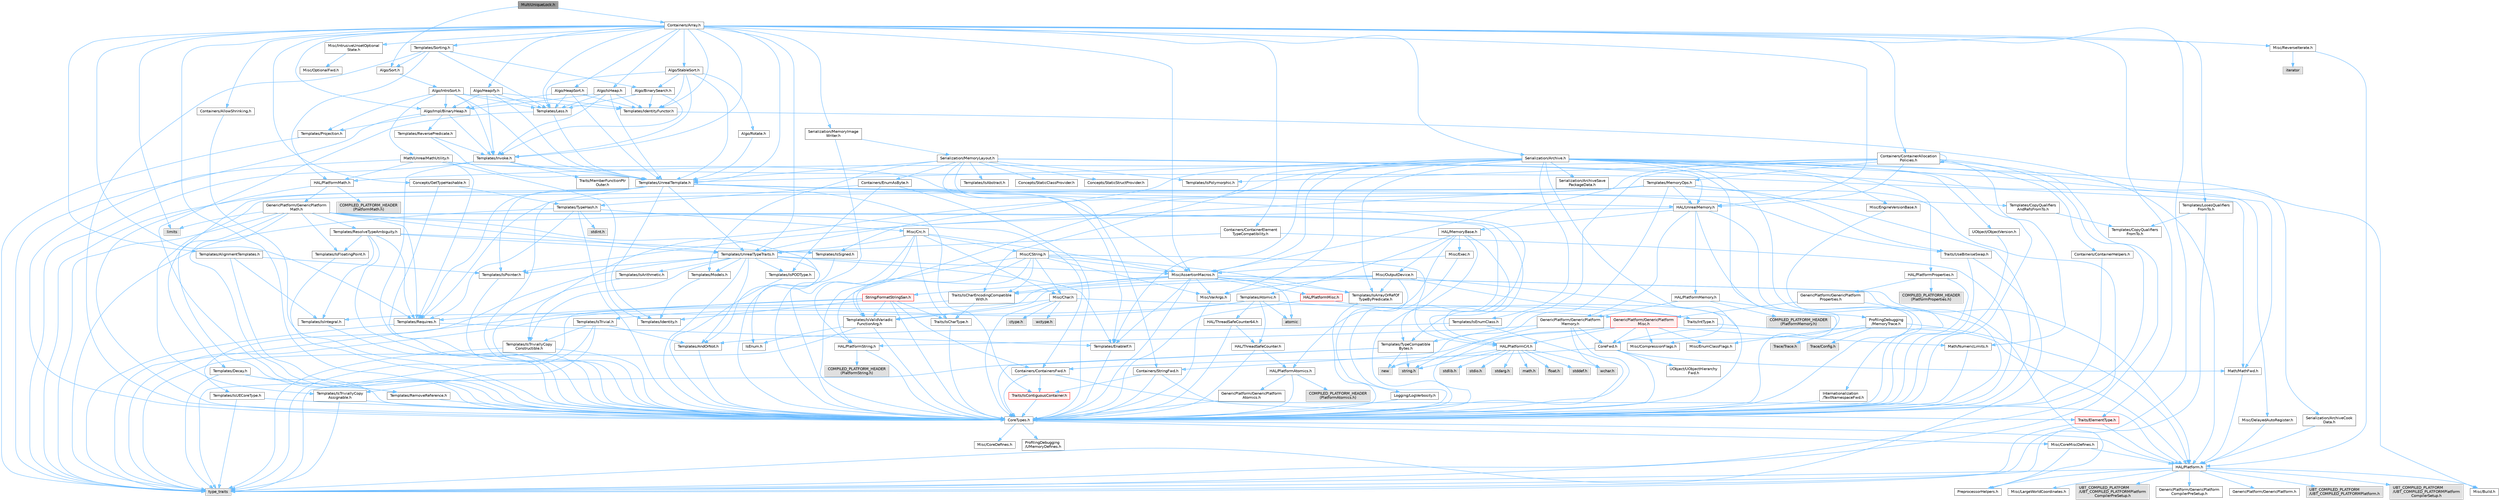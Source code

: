 digraph "MultiUniqueLock.h"
{
 // INTERACTIVE_SVG=YES
 // LATEX_PDF_SIZE
  bgcolor="transparent";
  edge [fontname=Helvetica,fontsize=10,labelfontname=Helvetica,labelfontsize=10];
  node [fontname=Helvetica,fontsize=10,shape=box,height=0.2,width=0.4];
  Node1 [id="Node000001",label="MultiUniqueLock.h",height=0.2,width=0.4,color="gray40", fillcolor="grey60", style="filled", fontcolor="black",tooltip=" "];
  Node1 -> Node2 [id="edge1_Node000001_Node000002",color="steelblue1",style="solid",tooltip=" "];
  Node2 [id="Node000002",label="Algo/Sort.h",height=0.2,width=0.4,color="grey40", fillcolor="white", style="filled",URL="$d1/d87/Sort_8h.html",tooltip=" "];
  Node2 -> Node3 [id="edge2_Node000002_Node000003",color="steelblue1",style="solid",tooltip=" "];
  Node3 [id="Node000003",label="Algo/IntroSort.h",height=0.2,width=0.4,color="grey40", fillcolor="white", style="filled",URL="$d3/db3/IntroSort_8h.html",tooltip=" "];
  Node3 -> Node4 [id="edge3_Node000003_Node000004",color="steelblue1",style="solid",tooltip=" "];
  Node4 [id="Node000004",label="Algo/Impl/BinaryHeap.h",height=0.2,width=0.4,color="grey40", fillcolor="white", style="filled",URL="$d7/da3/Algo_2Impl_2BinaryHeap_8h.html",tooltip=" "];
  Node4 -> Node5 [id="edge4_Node000004_Node000005",color="steelblue1",style="solid",tooltip=" "];
  Node5 [id="Node000005",label="Templates/Invoke.h",height=0.2,width=0.4,color="grey40", fillcolor="white", style="filled",URL="$d7/deb/Invoke_8h.html",tooltip=" "];
  Node5 -> Node6 [id="edge5_Node000005_Node000006",color="steelblue1",style="solid",tooltip=" "];
  Node6 [id="Node000006",label="CoreTypes.h",height=0.2,width=0.4,color="grey40", fillcolor="white", style="filled",URL="$dc/dec/CoreTypes_8h.html",tooltip=" "];
  Node6 -> Node7 [id="edge6_Node000006_Node000007",color="steelblue1",style="solid",tooltip=" "];
  Node7 [id="Node000007",label="HAL/Platform.h",height=0.2,width=0.4,color="grey40", fillcolor="white", style="filled",URL="$d9/dd0/Platform_8h.html",tooltip=" "];
  Node7 -> Node8 [id="edge7_Node000007_Node000008",color="steelblue1",style="solid",tooltip=" "];
  Node8 [id="Node000008",label="Misc/Build.h",height=0.2,width=0.4,color="grey40", fillcolor="white", style="filled",URL="$d3/dbb/Build_8h.html",tooltip=" "];
  Node7 -> Node9 [id="edge8_Node000007_Node000009",color="steelblue1",style="solid",tooltip=" "];
  Node9 [id="Node000009",label="Misc/LargeWorldCoordinates.h",height=0.2,width=0.4,color="grey40", fillcolor="white", style="filled",URL="$d2/dcb/LargeWorldCoordinates_8h.html",tooltip=" "];
  Node7 -> Node10 [id="edge9_Node000007_Node000010",color="steelblue1",style="solid",tooltip=" "];
  Node10 [id="Node000010",label="type_traits",height=0.2,width=0.4,color="grey60", fillcolor="#E0E0E0", style="filled",tooltip=" "];
  Node7 -> Node11 [id="edge10_Node000007_Node000011",color="steelblue1",style="solid",tooltip=" "];
  Node11 [id="Node000011",label="PreprocessorHelpers.h",height=0.2,width=0.4,color="grey40", fillcolor="white", style="filled",URL="$db/ddb/PreprocessorHelpers_8h.html",tooltip=" "];
  Node7 -> Node12 [id="edge11_Node000007_Node000012",color="steelblue1",style="solid",tooltip=" "];
  Node12 [id="Node000012",label="UBT_COMPILED_PLATFORM\l/UBT_COMPILED_PLATFORMPlatform\lCompilerPreSetup.h",height=0.2,width=0.4,color="grey60", fillcolor="#E0E0E0", style="filled",tooltip=" "];
  Node7 -> Node13 [id="edge12_Node000007_Node000013",color="steelblue1",style="solid",tooltip=" "];
  Node13 [id="Node000013",label="GenericPlatform/GenericPlatform\lCompilerPreSetup.h",height=0.2,width=0.4,color="grey40", fillcolor="white", style="filled",URL="$d9/dc8/GenericPlatformCompilerPreSetup_8h.html",tooltip=" "];
  Node7 -> Node14 [id="edge13_Node000007_Node000014",color="steelblue1",style="solid",tooltip=" "];
  Node14 [id="Node000014",label="GenericPlatform/GenericPlatform.h",height=0.2,width=0.4,color="grey40", fillcolor="white", style="filled",URL="$d6/d84/GenericPlatform_8h.html",tooltip=" "];
  Node7 -> Node15 [id="edge14_Node000007_Node000015",color="steelblue1",style="solid",tooltip=" "];
  Node15 [id="Node000015",label="UBT_COMPILED_PLATFORM\l/UBT_COMPILED_PLATFORMPlatform.h",height=0.2,width=0.4,color="grey60", fillcolor="#E0E0E0", style="filled",tooltip=" "];
  Node7 -> Node16 [id="edge15_Node000007_Node000016",color="steelblue1",style="solid",tooltip=" "];
  Node16 [id="Node000016",label="UBT_COMPILED_PLATFORM\l/UBT_COMPILED_PLATFORMPlatform\lCompilerSetup.h",height=0.2,width=0.4,color="grey60", fillcolor="#E0E0E0", style="filled",tooltip=" "];
  Node6 -> Node17 [id="edge16_Node000006_Node000017",color="steelblue1",style="solid",tooltip=" "];
  Node17 [id="Node000017",label="ProfilingDebugging\l/UMemoryDefines.h",height=0.2,width=0.4,color="grey40", fillcolor="white", style="filled",URL="$d2/da2/UMemoryDefines_8h.html",tooltip=" "];
  Node6 -> Node18 [id="edge17_Node000006_Node000018",color="steelblue1",style="solid",tooltip=" "];
  Node18 [id="Node000018",label="Misc/CoreMiscDefines.h",height=0.2,width=0.4,color="grey40", fillcolor="white", style="filled",URL="$da/d38/CoreMiscDefines_8h.html",tooltip=" "];
  Node18 -> Node7 [id="edge18_Node000018_Node000007",color="steelblue1",style="solid",tooltip=" "];
  Node18 -> Node11 [id="edge19_Node000018_Node000011",color="steelblue1",style="solid",tooltip=" "];
  Node6 -> Node19 [id="edge20_Node000006_Node000019",color="steelblue1",style="solid",tooltip=" "];
  Node19 [id="Node000019",label="Misc/CoreDefines.h",height=0.2,width=0.4,color="grey40", fillcolor="white", style="filled",URL="$d3/dd2/CoreDefines_8h.html",tooltip=" "];
  Node5 -> Node20 [id="edge21_Node000005_Node000020",color="steelblue1",style="solid",tooltip=" "];
  Node20 [id="Node000020",label="Traits/MemberFunctionPtr\lOuter.h",height=0.2,width=0.4,color="grey40", fillcolor="white", style="filled",URL="$db/da7/MemberFunctionPtrOuter_8h.html",tooltip=" "];
  Node5 -> Node21 [id="edge22_Node000005_Node000021",color="steelblue1",style="solid",tooltip=" "];
  Node21 [id="Node000021",label="Templates/UnrealTemplate.h",height=0.2,width=0.4,color="grey40", fillcolor="white", style="filled",URL="$d4/d24/UnrealTemplate_8h.html",tooltip=" "];
  Node21 -> Node6 [id="edge23_Node000021_Node000006",color="steelblue1",style="solid",tooltip=" "];
  Node21 -> Node22 [id="edge24_Node000021_Node000022",color="steelblue1",style="solid",tooltip=" "];
  Node22 [id="Node000022",label="Templates/IsPointer.h",height=0.2,width=0.4,color="grey40", fillcolor="white", style="filled",URL="$d7/d05/IsPointer_8h.html",tooltip=" "];
  Node22 -> Node6 [id="edge25_Node000022_Node000006",color="steelblue1",style="solid",tooltip=" "];
  Node21 -> Node23 [id="edge26_Node000021_Node000023",color="steelblue1",style="solid",tooltip=" "];
  Node23 [id="Node000023",label="HAL/UnrealMemory.h",height=0.2,width=0.4,color="grey40", fillcolor="white", style="filled",URL="$d9/d96/UnrealMemory_8h.html",tooltip=" "];
  Node23 -> Node6 [id="edge27_Node000023_Node000006",color="steelblue1",style="solid",tooltip=" "];
  Node23 -> Node24 [id="edge28_Node000023_Node000024",color="steelblue1",style="solid",tooltip=" "];
  Node24 [id="Node000024",label="GenericPlatform/GenericPlatform\lMemory.h",height=0.2,width=0.4,color="grey40", fillcolor="white", style="filled",URL="$dd/d22/GenericPlatformMemory_8h.html",tooltip=" "];
  Node24 -> Node25 [id="edge29_Node000024_Node000025",color="steelblue1",style="solid",tooltip=" "];
  Node25 [id="Node000025",label="CoreFwd.h",height=0.2,width=0.4,color="grey40", fillcolor="white", style="filled",URL="$d1/d1e/CoreFwd_8h.html",tooltip=" "];
  Node25 -> Node6 [id="edge30_Node000025_Node000006",color="steelblue1",style="solid",tooltip=" "];
  Node25 -> Node26 [id="edge31_Node000025_Node000026",color="steelblue1",style="solid",tooltip=" "];
  Node26 [id="Node000026",label="Containers/ContainersFwd.h",height=0.2,width=0.4,color="grey40", fillcolor="white", style="filled",URL="$d4/d0a/ContainersFwd_8h.html",tooltip=" "];
  Node26 -> Node7 [id="edge32_Node000026_Node000007",color="steelblue1",style="solid",tooltip=" "];
  Node26 -> Node6 [id="edge33_Node000026_Node000006",color="steelblue1",style="solid",tooltip=" "];
  Node26 -> Node27 [id="edge34_Node000026_Node000027",color="steelblue1",style="solid",tooltip=" "];
  Node27 [id="Node000027",label="Traits/IsContiguousContainer.h",height=0.2,width=0.4,color="red", fillcolor="#FFF0F0", style="filled",URL="$d5/d3c/IsContiguousContainer_8h.html",tooltip=" "];
  Node27 -> Node6 [id="edge35_Node000027_Node000006",color="steelblue1",style="solid",tooltip=" "];
  Node25 -> Node30 [id="edge36_Node000025_Node000030",color="steelblue1",style="solid",tooltip=" "];
  Node30 [id="Node000030",label="Math/MathFwd.h",height=0.2,width=0.4,color="grey40", fillcolor="white", style="filled",URL="$d2/d10/MathFwd_8h.html",tooltip=" "];
  Node30 -> Node7 [id="edge37_Node000030_Node000007",color="steelblue1",style="solid",tooltip=" "];
  Node25 -> Node31 [id="edge38_Node000025_Node000031",color="steelblue1",style="solid",tooltip=" "];
  Node31 [id="Node000031",label="UObject/UObjectHierarchy\lFwd.h",height=0.2,width=0.4,color="grey40", fillcolor="white", style="filled",URL="$d3/d13/UObjectHierarchyFwd_8h.html",tooltip=" "];
  Node24 -> Node6 [id="edge39_Node000024_Node000006",color="steelblue1",style="solid",tooltip=" "];
  Node24 -> Node32 [id="edge40_Node000024_Node000032",color="steelblue1",style="solid",tooltip=" "];
  Node32 [id="Node000032",label="HAL/PlatformString.h",height=0.2,width=0.4,color="grey40", fillcolor="white", style="filled",URL="$db/db5/PlatformString_8h.html",tooltip=" "];
  Node32 -> Node6 [id="edge41_Node000032_Node000006",color="steelblue1",style="solid",tooltip=" "];
  Node32 -> Node33 [id="edge42_Node000032_Node000033",color="steelblue1",style="solid",tooltip=" "];
  Node33 [id="Node000033",label="COMPILED_PLATFORM_HEADER\l(PlatformString.h)",height=0.2,width=0.4,color="grey60", fillcolor="#E0E0E0", style="filled",tooltip=" "];
  Node24 -> Node34 [id="edge43_Node000024_Node000034",color="steelblue1",style="solid",tooltip=" "];
  Node34 [id="Node000034",label="string.h",height=0.2,width=0.4,color="grey60", fillcolor="#E0E0E0", style="filled",tooltip=" "];
  Node24 -> Node35 [id="edge44_Node000024_Node000035",color="steelblue1",style="solid",tooltip=" "];
  Node35 [id="Node000035",label="wchar.h",height=0.2,width=0.4,color="grey60", fillcolor="#E0E0E0", style="filled",tooltip=" "];
  Node23 -> Node36 [id="edge45_Node000023_Node000036",color="steelblue1",style="solid",tooltip=" "];
  Node36 [id="Node000036",label="HAL/MemoryBase.h",height=0.2,width=0.4,color="grey40", fillcolor="white", style="filled",URL="$d6/d9f/MemoryBase_8h.html",tooltip=" "];
  Node36 -> Node6 [id="edge46_Node000036_Node000006",color="steelblue1",style="solid",tooltip=" "];
  Node36 -> Node37 [id="edge47_Node000036_Node000037",color="steelblue1",style="solid",tooltip=" "];
  Node37 [id="Node000037",label="HAL/PlatformAtomics.h",height=0.2,width=0.4,color="grey40", fillcolor="white", style="filled",URL="$d3/d36/PlatformAtomics_8h.html",tooltip=" "];
  Node37 -> Node6 [id="edge48_Node000037_Node000006",color="steelblue1",style="solid",tooltip=" "];
  Node37 -> Node38 [id="edge49_Node000037_Node000038",color="steelblue1",style="solid",tooltip=" "];
  Node38 [id="Node000038",label="GenericPlatform/GenericPlatform\lAtomics.h",height=0.2,width=0.4,color="grey40", fillcolor="white", style="filled",URL="$da/d72/GenericPlatformAtomics_8h.html",tooltip=" "];
  Node38 -> Node6 [id="edge50_Node000038_Node000006",color="steelblue1",style="solid",tooltip=" "];
  Node37 -> Node39 [id="edge51_Node000037_Node000039",color="steelblue1",style="solid",tooltip=" "];
  Node39 [id="Node000039",label="COMPILED_PLATFORM_HEADER\l(PlatformAtomics.h)",height=0.2,width=0.4,color="grey60", fillcolor="#E0E0E0", style="filled",tooltip=" "];
  Node36 -> Node40 [id="edge52_Node000036_Node000040",color="steelblue1",style="solid",tooltip=" "];
  Node40 [id="Node000040",label="HAL/PlatformCrt.h",height=0.2,width=0.4,color="grey40", fillcolor="white", style="filled",URL="$d8/d75/PlatformCrt_8h.html",tooltip=" "];
  Node40 -> Node41 [id="edge53_Node000040_Node000041",color="steelblue1",style="solid",tooltip=" "];
  Node41 [id="Node000041",label="new",height=0.2,width=0.4,color="grey60", fillcolor="#E0E0E0", style="filled",tooltip=" "];
  Node40 -> Node35 [id="edge54_Node000040_Node000035",color="steelblue1",style="solid",tooltip=" "];
  Node40 -> Node42 [id="edge55_Node000040_Node000042",color="steelblue1",style="solid",tooltip=" "];
  Node42 [id="Node000042",label="stddef.h",height=0.2,width=0.4,color="grey60", fillcolor="#E0E0E0", style="filled",tooltip=" "];
  Node40 -> Node43 [id="edge56_Node000040_Node000043",color="steelblue1",style="solid",tooltip=" "];
  Node43 [id="Node000043",label="stdlib.h",height=0.2,width=0.4,color="grey60", fillcolor="#E0E0E0", style="filled",tooltip=" "];
  Node40 -> Node44 [id="edge57_Node000040_Node000044",color="steelblue1",style="solid",tooltip=" "];
  Node44 [id="Node000044",label="stdio.h",height=0.2,width=0.4,color="grey60", fillcolor="#E0E0E0", style="filled",tooltip=" "];
  Node40 -> Node45 [id="edge58_Node000040_Node000045",color="steelblue1",style="solid",tooltip=" "];
  Node45 [id="Node000045",label="stdarg.h",height=0.2,width=0.4,color="grey60", fillcolor="#E0E0E0", style="filled",tooltip=" "];
  Node40 -> Node46 [id="edge59_Node000040_Node000046",color="steelblue1",style="solid",tooltip=" "];
  Node46 [id="Node000046",label="math.h",height=0.2,width=0.4,color="grey60", fillcolor="#E0E0E0", style="filled",tooltip=" "];
  Node40 -> Node47 [id="edge60_Node000040_Node000047",color="steelblue1",style="solid",tooltip=" "];
  Node47 [id="Node000047",label="float.h",height=0.2,width=0.4,color="grey60", fillcolor="#E0E0E0", style="filled",tooltip=" "];
  Node40 -> Node34 [id="edge61_Node000040_Node000034",color="steelblue1",style="solid",tooltip=" "];
  Node36 -> Node48 [id="edge62_Node000036_Node000048",color="steelblue1",style="solid",tooltip=" "];
  Node48 [id="Node000048",label="Misc/Exec.h",height=0.2,width=0.4,color="grey40", fillcolor="white", style="filled",URL="$de/ddb/Exec_8h.html",tooltip=" "];
  Node48 -> Node6 [id="edge63_Node000048_Node000006",color="steelblue1",style="solid",tooltip=" "];
  Node48 -> Node49 [id="edge64_Node000048_Node000049",color="steelblue1",style="solid",tooltip=" "];
  Node49 [id="Node000049",label="Misc/AssertionMacros.h",height=0.2,width=0.4,color="grey40", fillcolor="white", style="filled",URL="$d0/dfa/AssertionMacros_8h.html",tooltip=" "];
  Node49 -> Node6 [id="edge65_Node000049_Node000006",color="steelblue1",style="solid",tooltip=" "];
  Node49 -> Node7 [id="edge66_Node000049_Node000007",color="steelblue1",style="solid",tooltip=" "];
  Node49 -> Node50 [id="edge67_Node000049_Node000050",color="steelblue1",style="solid",tooltip=" "];
  Node50 [id="Node000050",label="HAL/PlatformMisc.h",height=0.2,width=0.4,color="red", fillcolor="#FFF0F0", style="filled",URL="$d0/df5/PlatformMisc_8h.html",tooltip=" "];
  Node50 -> Node6 [id="edge68_Node000050_Node000006",color="steelblue1",style="solid",tooltip=" "];
  Node50 -> Node51 [id="edge69_Node000050_Node000051",color="steelblue1",style="solid",tooltip=" "];
  Node51 [id="Node000051",label="GenericPlatform/GenericPlatform\lMisc.h",height=0.2,width=0.4,color="red", fillcolor="#FFF0F0", style="filled",URL="$db/d9a/GenericPlatformMisc_8h.html",tooltip=" "];
  Node51 -> Node52 [id="edge70_Node000051_Node000052",color="steelblue1",style="solid",tooltip=" "];
  Node52 [id="Node000052",label="Containers/StringFwd.h",height=0.2,width=0.4,color="grey40", fillcolor="white", style="filled",URL="$df/d37/StringFwd_8h.html",tooltip=" "];
  Node52 -> Node6 [id="edge71_Node000052_Node000006",color="steelblue1",style="solid",tooltip=" "];
  Node52 -> Node53 [id="edge72_Node000052_Node000053",color="steelblue1",style="solid",tooltip=" "];
  Node53 [id="Node000053",label="Traits/ElementType.h",height=0.2,width=0.4,color="red", fillcolor="#FFF0F0", style="filled",URL="$d5/d4f/ElementType_8h.html",tooltip=" "];
  Node53 -> Node7 [id="edge73_Node000053_Node000007",color="steelblue1",style="solid",tooltip=" "];
  Node53 -> Node10 [id="edge74_Node000053_Node000010",color="steelblue1",style="solid",tooltip=" "];
  Node52 -> Node27 [id="edge75_Node000052_Node000027",color="steelblue1",style="solid",tooltip=" "];
  Node51 -> Node25 [id="edge76_Node000051_Node000025",color="steelblue1",style="solid",tooltip=" "];
  Node51 -> Node6 [id="edge77_Node000051_Node000006",color="steelblue1",style="solid",tooltip=" "];
  Node51 -> Node40 [id="edge78_Node000051_Node000040",color="steelblue1",style="solid",tooltip=" "];
  Node51 -> Node55 [id="edge79_Node000051_Node000055",color="steelblue1",style="solid",tooltip=" "];
  Node55 [id="Node000055",label="Math/NumericLimits.h",height=0.2,width=0.4,color="grey40", fillcolor="white", style="filled",URL="$df/d1b/NumericLimits_8h.html",tooltip=" "];
  Node55 -> Node6 [id="edge80_Node000055_Node000006",color="steelblue1",style="solid",tooltip=" "];
  Node51 -> Node56 [id="edge81_Node000051_Node000056",color="steelblue1",style="solid",tooltip=" "];
  Node56 [id="Node000056",label="Misc/CompressionFlags.h",height=0.2,width=0.4,color="grey40", fillcolor="white", style="filled",URL="$d9/d76/CompressionFlags_8h.html",tooltip=" "];
  Node51 -> Node57 [id="edge82_Node000051_Node000057",color="steelblue1",style="solid",tooltip=" "];
  Node57 [id="Node000057",label="Misc/EnumClassFlags.h",height=0.2,width=0.4,color="grey40", fillcolor="white", style="filled",URL="$d8/de7/EnumClassFlags_8h.html",tooltip=" "];
  Node49 -> Node11 [id="edge83_Node000049_Node000011",color="steelblue1",style="solid",tooltip=" "];
  Node49 -> Node66 [id="edge84_Node000049_Node000066",color="steelblue1",style="solid",tooltip=" "];
  Node66 [id="Node000066",label="Templates/EnableIf.h",height=0.2,width=0.4,color="grey40", fillcolor="white", style="filled",URL="$d7/d60/EnableIf_8h.html",tooltip=" "];
  Node66 -> Node6 [id="edge85_Node000066_Node000006",color="steelblue1",style="solid",tooltip=" "];
  Node49 -> Node67 [id="edge86_Node000049_Node000067",color="steelblue1",style="solid",tooltip=" "];
  Node67 [id="Node000067",label="Templates/IsArrayOrRefOf\lTypeByPredicate.h",height=0.2,width=0.4,color="grey40", fillcolor="white", style="filled",URL="$d6/da1/IsArrayOrRefOfTypeByPredicate_8h.html",tooltip=" "];
  Node67 -> Node6 [id="edge87_Node000067_Node000006",color="steelblue1",style="solid",tooltip=" "];
  Node49 -> Node68 [id="edge88_Node000049_Node000068",color="steelblue1",style="solid",tooltip=" "];
  Node68 [id="Node000068",label="Templates/IsValidVariadic\lFunctionArg.h",height=0.2,width=0.4,color="grey40", fillcolor="white", style="filled",URL="$d0/dc8/IsValidVariadicFunctionArg_8h.html",tooltip=" "];
  Node68 -> Node6 [id="edge89_Node000068_Node000006",color="steelblue1",style="solid",tooltip=" "];
  Node68 -> Node69 [id="edge90_Node000068_Node000069",color="steelblue1",style="solid",tooltip=" "];
  Node69 [id="Node000069",label="IsEnum.h",height=0.2,width=0.4,color="grey40", fillcolor="white", style="filled",URL="$d4/de5/IsEnum_8h.html",tooltip=" "];
  Node68 -> Node10 [id="edge91_Node000068_Node000010",color="steelblue1",style="solid",tooltip=" "];
  Node49 -> Node70 [id="edge92_Node000049_Node000070",color="steelblue1",style="solid",tooltip=" "];
  Node70 [id="Node000070",label="Traits/IsCharEncodingCompatible\lWith.h",height=0.2,width=0.4,color="grey40", fillcolor="white", style="filled",URL="$df/dd1/IsCharEncodingCompatibleWith_8h.html",tooltip=" "];
  Node70 -> Node10 [id="edge93_Node000070_Node000010",color="steelblue1",style="solid",tooltip=" "];
  Node70 -> Node71 [id="edge94_Node000070_Node000071",color="steelblue1",style="solid",tooltip=" "];
  Node71 [id="Node000071",label="Traits/IsCharType.h",height=0.2,width=0.4,color="grey40", fillcolor="white", style="filled",URL="$db/d51/IsCharType_8h.html",tooltip=" "];
  Node71 -> Node6 [id="edge95_Node000071_Node000006",color="steelblue1",style="solid",tooltip=" "];
  Node49 -> Node72 [id="edge96_Node000049_Node000072",color="steelblue1",style="solid",tooltip=" "];
  Node72 [id="Node000072",label="Misc/VarArgs.h",height=0.2,width=0.4,color="grey40", fillcolor="white", style="filled",URL="$d5/d6f/VarArgs_8h.html",tooltip=" "];
  Node72 -> Node6 [id="edge97_Node000072_Node000006",color="steelblue1",style="solid",tooltip=" "];
  Node49 -> Node73 [id="edge98_Node000049_Node000073",color="steelblue1",style="solid",tooltip=" "];
  Node73 [id="Node000073",label="String/FormatStringSan.h",height=0.2,width=0.4,color="red", fillcolor="#FFF0F0", style="filled",URL="$d3/d8b/FormatStringSan_8h.html",tooltip=" "];
  Node73 -> Node10 [id="edge99_Node000073_Node000010",color="steelblue1",style="solid",tooltip=" "];
  Node73 -> Node6 [id="edge100_Node000073_Node000006",color="steelblue1",style="solid",tooltip=" "];
  Node73 -> Node74 [id="edge101_Node000073_Node000074",color="steelblue1",style="solid",tooltip=" "];
  Node74 [id="Node000074",label="Templates/Requires.h",height=0.2,width=0.4,color="grey40", fillcolor="white", style="filled",URL="$dc/d96/Requires_8h.html",tooltip=" "];
  Node74 -> Node66 [id="edge102_Node000074_Node000066",color="steelblue1",style="solid",tooltip=" "];
  Node74 -> Node10 [id="edge103_Node000074_Node000010",color="steelblue1",style="solid",tooltip=" "];
  Node73 -> Node75 [id="edge104_Node000073_Node000075",color="steelblue1",style="solid",tooltip=" "];
  Node75 [id="Node000075",label="Templates/Identity.h",height=0.2,width=0.4,color="grey40", fillcolor="white", style="filled",URL="$d0/dd5/Identity_8h.html",tooltip=" "];
  Node73 -> Node68 [id="edge105_Node000073_Node000068",color="steelblue1",style="solid",tooltip=" "];
  Node73 -> Node71 [id="edge106_Node000073_Node000071",color="steelblue1",style="solid",tooltip=" "];
  Node73 -> Node26 [id="edge107_Node000073_Node000026",color="steelblue1",style="solid",tooltip=" "];
  Node49 -> Node79 [id="edge108_Node000049_Node000079",color="steelblue1",style="solid",tooltip=" "];
  Node79 [id="Node000079",label="atomic",height=0.2,width=0.4,color="grey60", fillcolor="#E0E0E0", style="filled",tooltip=" "];
  Node36 -> Node80 [id="edge109_Node000036_Node000080",color="steelblue1",style="solid",tooltip=" "];
  Node80 [id="Node000080",label="Misc/OutputDevice.h",height=0.2,width=0.4,color="grey40", fillcolor="white", style="filled",URL="$d7/d32/OutputDevice_8h.html",tooltip=" "];
  Node80 -> Node25 [id="edge110_Node000080_Node000025",color="steelblue1",style="solid",tooltip=" "];
  Node80 -> Node6 [id="edge111_Node000080_Node000006",color="steelblue1",style="solid",tooltip=" "];
  Node80 -> Node81 [id="edge112_Node000080_Node000081",color="steelblue1",style="solid",tooltip=" "];
  Node81 [id="Node000081",label="Logging/LogVerbosity.h",height=0.2,width=0.4,color="grey40", fillcolor="white", style="filled",URL="$d2/d8f/LogVerbosity_8h.html",tooltip=" "];
  Node81 -> Node6 [id="edge113_Node000081_Node000006",color="steelblue1",style="solid",tooltip=" "];
  Node80 -> Node72 [id="edge114_Node000080_Node000072",color="steelblue1",style="solid",tooltip=" "];
  Node80 -> Node67 [id="edge115_Node000080_Node000067",color="steelblue1",style="solid",tooltip=" "];
  Node80 -> Node68 [id="edge116_Node000080_Node000068",color="steelblue1",style="solid",tooltip=" "];
  Node80 -> Node70 [id="edge117_Node000080_Node000070",color="steelblue1",style="solid",tooltip=" "];
  Node36 -> Node82 [id="edge118_Node000036_Node000082",color="steelblue1",style="solid",tooltip=" "];
  Node82 [id="Node000082",label="Templates/Atomic.h",height=0.2,width=0.4,color="grey40", fillcolor="white", style="filled",URL="$d3/d91/Atomic_8h.html",tooltip=" "];
  Node82 -> Node83 [id="edge119_Node000082_Node000083",color="steelblue1",style="solid",tooltip=" "];
  Node83 [id="Node000083",label="HAL/ThreadSafeCounter.h",height=0.2,width=0.4,color="grey40", fillcolor="white", style="filled",URL="$dc/dc9/ThreadSafeCounter_8h.html",tooltip=" "];
  Node83 -> Node6 [id="edge120_Node000083_Node000006",color="steelblue1",style="solid",tooltip=" "];
  Node83 -> Node37 [id="edge121_Node000083_Node000037",color="steelblue1",style="solid",tooltip=" "];
  Node82 -> Node84 [id="edge122_Node000082_Node000084",color="steelblue1",style="solid",tooltip=" "];
  Node84 [id="Node000084",label="HAL/ThreadSafeCounter64.h",height=0.2,width=0.4,color="grey40", fillcolor="white", style="filled",URL="$d0/d12/ThreadSafeCounter64_8h.html",tooltip=" "];
  Node84 -> Node6 [id="edge123_Node000084_Node000006",color="steelblue1",style="solid",tooltip=" "];
  Node84 -> Node83 [id="edge124_Node000084_Node000083",color="steelblue1",style="solid",tooltip=" "];
  Node82 -> Node85 [id="edge125_Node000082_Node000085",color="steelblue1",style="solid",tooltip=" "];
  Node85 [id="Node000085",label="Templates/IsIntegral.h",height=0.2,width=0.4,color="grey40", fillcolor="white", style="filled",URL="$da/d64/IsIntegral_8h.html",tooltip=" "];
  Node85 -> Node6 [id="edge126_Node000085_Node000006",color="steelblue1",style="solid",tooltip=" "];
  Node82 -> Node86 [id="edge127_Node000082_Node000086",color="steelblue1",style="solid",tooltip=" "];
  Node86 [id="Node000086",label="Templates/IsTrivial.h",height=0.2,width=0.4,color="grey40", fillcolor="white", style="filled",URL="$da/d4c/IsTrivial_8h.html",tooltip=" "];
  Node86 -> Node87 [id="edge128_Node000086_Node000087",color="steelblue1",style="solid",tooltip=" "];
  Node87 [id="Node000087",label="Templates/AndOrNot.h",height=0.2,width=0.4,color="grey40", fillcolor="white", style="filled",URL="$db/d0a/AndOrNot_8h.html",tooltip=" "];
  Node87 -> Node6 [id="edge129_Node000087_Node000006",color="steelblue1",style="solid",tooltip=" "];
  Node86 -> Node88 [id="edge130_Node000086_Node000088",color="steelblue1",style="solid",tooltip=" "];
  Node88 [id="Node000088",label="Templates/IsTriviallyCopy\lConstructible.h",height=0.2,width=0.4,color="grey40", fillcolor="white", style="filled",URL="$d3/d78/IsTriviallyCopyConstructible_8h.html",tooltip=" "];
  Node88 -> Node6 [id="edge131_Node000088_Node000006",color="steelblue1",style="solid",tooltip=" "];
  Node88 -> Node10 [id="edge132_Node000088_Node000010",color="steelblue1",style="solid",tooltip=" "];
  Node86 -> Node89 [id="edge133_Node000086_Node000089",color="steelblue1",style="solid",tooltip=" "];
  Node89 [id="Node000089",label="Templates/IsTriviallyCopy\lAssignable.h",height=0.2,width=0.4,color="grey40", fillcolor="white", style="filled",URL="$d2/df2/IsTriviallyCopyAssignable_8h.html",tooltip=" "];
  Node89 -> Node6 [id="edge134_Node000089_Node000006",color="steelblue1",style="solid",tooltip=" "];
  Node89 -> Node10 [id="edge135_Node000089_Node000010",color="steelblue1",style="solid",tooltip=" "];
  Node86 -> Node10 [id="edge136_Node000086_Node000010",color="steelblue1",style="solid",tooltip=" "];
  Node82 -> Node90 [id="edge137_Node000082_Node000090",color="steelblue1",style="solid",tooltip=" "];
  Node90 [id="Node000090",label="Traits/IntType.h",height=0.2,width=0.4,color="grey40", fillcolor="white", style="filled",URL="$d7/deb/IntType_8h.html",tooltip=" "];
  Node90 -> Node7 [id="edge138_Node000090_Node000007",color="steelblue1",style="solid",tooltip=" "];
  Node82 -> Node79 [id="edge139_Node000082_Node000079",color="steelblue1",style="solid",tooltip=" "];
  Node23 -> Node91 [id="edge140_Node000023_Node000091",color="steelblue1",style="solid",tooltip=" "];
  Node91 [id="Node000091",label="HAL/PlatformMemory.h",height=0.2,width=0.4,color="grey40", fillcolor="white", style="filled",URL="$de/d68/PlatformMemory_8h.html",tooltip=" "];
  Node91 -> Node6 [id="edge141_Node000091_Node000006",color="steelblue1",style="solid",tooltip=" "];
  Node91 -> Node24 [id="edge142_Node000091_Node000024",color="steelblue1",style="solid",tooltip=" "];
  Node91 -> Node92 [id="edge143_Node000091_Node000092",color="steelblue1",style="solid",tooltip=" "];
  Node92 [id="Node000092",label="COMPILED_PLATFORM_HEADER\l(PlatformMemory.h)",height=0.2,width=0.4,color="grey60", fillcolor="#E0E0E0", style="filled",tooltip=" "];
  Node23 -> Node93 [id="edge144_Node000023_Node000093",color="steelblue1",style="solid",tooltip=" "];
  Node93 [id="Node000093",label="ProfilingDebugging\l/MemoryTrace.h",height=0.2,width=0.4,color="grey40", fillcolor="white", style="filled",URL="$da/dd7/MemoryTrace_8h.html",tooltip=" "];
  Node93 -> Node7 [id="edge145_Node000093_Node000007",color="steelblue1",style="solid",tooltip=" "];
  Node93 -> Node57 [id="edge146_Node000093_Node000057",color="steelblue1",style="solid",tooltip=" "];
  Node93 -> Node62 [id="edge147_Node000093_Node000062",color="steelblue1",style="solid",tooltip=" "];
  Node62 [id="Node000062",label="Trace/Config.h",height=0.2,width=0.4,color="grey60", fillcolor="#E0E0E0", style="filled",tooltip=" "];
  Node93 -> Node65 [id="edge148_Node000093_Node000065",color="steelblue1",style="solid",tooltip=" "];
  Node65 [id="Node000065",label="Trace/Trace.h",height=0.2,width=0.4,color="grey60", fillcolor="#E0E0E0", style="filled",tooltip=" "];
  Node23 -> Node22 [id="edge149_Node000023_Node000022",color="steelblue1",style="solid",tooltip=" "];
  Node21 -> Node94 [id="edge150_Node000021_Node000094",color="steelblue1",style="solid",tooltip=" "];
  Node94 [id="Node000094",label="Templates/CopyQualifiers\lAndRefsFromTo.h",height=0.2,width=0.4,color="grey40", fillcolor="white", style="filled",URL="$d3/db3/CopyQualifiersAndRefsFromTo_8h.html",tooltip=" "];
  Node94 -> Node95 [id="edge151_Node000094_Node000095",color="steelblue1",style="solid",tooltip=" "];
  Node95 [id="Node000095",label="Templates/CopyQualifiers\lFromTo.h",height=0.2,width=0.4,color="grey40", fillcolor="white", style="filled",URL="$d5/db4/CopyQualifiersFromTo_8h.html",tooltip=" "];
  Node21 -> Node96 [id="edge152_Node000021_Node000096",color="steelblue1",style="solid",tooltip=" "];
  Node96 [id="Node000096",label="Templates/UnrealTypeTraits.h",height=0.2,width=0.4,color="grey40", fillcolor="white", style="filled",URL="$d2/d2d/UnrealTypeTraits_8h.html",tooltip=" "];
  Node96 -> Node6 [id="edge153_Node000096_Node000006",color="steelblue1",style="solid",tooltip=" "];
  Node96 -> Node22 [id="edge154_Node000096_Node000022",color="steelblue1",style="solid",tooltip=" "];
  Node96 -> Node49 [id="edge155_Node000096_Node000049",color="steelblue1",style="solid",tooltip=" "];
  Node96 -> Node87 [id="edge156_Node000096_Node000087",color="steelblue1",style="solid",tooltip=" "];
  Node96 -> Node66 [id="edge157_Node000096_Node000066",color="steelblue1",style="solid",tooltip=" "];
  Node96 -> Node97 [id="edge158_Node000096_Node000097",color="steelblue1",style="solid",tooltip=" "];
  Node97 [id="Node000097",label="Templates/IsArithmetic.h",height=0.2,width=0.4,color="grey40", fillcolor="white", style="filled",URL="$d2/d5d/IsArithmetic_8h.html",tooltip=" "];
  Node97 -> Node6 [id="edge159_Node000097_Node000006",color="steelblue1",style="solid",tooltip=" "];
  Node96 -> Node69 [id="edge160_Node000096_Node000069",color="steelblue1",style="solid",tooltip=" "];
  Node96 -> Node98 [id="edge161_Node000096_Node000098",color="steelblue1",style="solid",tooltip=" "];
  Node98 [id="Node000098",label="Templates/Models.h",height=0.2,width=0.4,color="grey40", fillcolor="white", style="filled",URL="$d3/d0c/Models_8h.html",tooltip=" "];
  Node98 -> Node75 [id="edge162_Node000098_Node000075",color="steelblue1",style="solid",tooltip=" "];
  Node96 -> Node99 [id="edge163_Node000096_Node000099",color="steelblue1",style="solid",tooltip=" "];
  Node99 [id="Node000099",label="Templates/IsPODType.h",height=0.2,width=0.4,color="grey40", fillcolor="white", style="filled",URL="$d7/db1/IsPODType_8h.html",tooltip=" "];
  Node99 -> Node6 [id="edge164_Node000099_Node000006",color="steelblue1",style="solid",tooltip=" "];
  Node96 -> Node100 [id="edge165_Node000096_Node000100",color="steelblue1",style="solid",tooltip=" "];
  Node100 [id="Node000100",label="Templates/IsUECoreType.h",height=0.2,width=0.4,color="grey40", fillcolor="white", style="filled",URL="$d1/db8/IsUECoreType_8h.html",tooltip=" "];
  Node100 -> Node6 [id="edge166_Node000100_Node000006",color="steelblue1",style="solid",tooltip=" "];
  Node100 -> Node10 [id="edge167_Node000100_Node000010",color="steelblue1",style="solid",tooltip=" "];
  Node96 -> Node88 [id="edge168_Node000096_Node000088",color="steelblue1",style="solid",tooltip=" "];
  Node21 -> Node101 [id="edge169_Node000021_Node000101",color="steelblue1",style="solid",tooltip=" "];
  Node101 [id="Node000101",label="Templates/RemoveReference.h",height=0.2,width=0.4,color="grey40", fillcolor="white", style="filled",URL="$da/dbe/RemoveReference_8h.html",tooltip=" "];
  Node101 -> Node6 [id="edge170_Node000101_Node000006",color="steelblue1",style="solid",tooltip=" "];
  Node21 -> Node74 [id="edge171_Node000021_Node000074",color="steelblue1",style="solid",tooltip=" "];
  Node21 -> Node102 [id="edge172_Node000021_Node000102",color="steelblue1",style="solid",tooltip=" "];
  Node102 [id="Node000102",label="Templates/TypeCompatible\lBytes.h",height=0.2,width=0.4,color="grey40", fillcolor="white", style="filled",URL="$df/d0a/TypeCompatibleBytes_8h.html",tooltip=" "];
  Node102 -> Node6 [id="edge173_Node000102_Node000006",color="steelblue1",style="solid",tooltip=" "];
  Node102 -> Node34 [id="edge174_Node000102_Node000034",color="steelblue1",style="solid",tooltip=" "];
  Node102 -> Node41 [id="edge175_Node000102_Node000041",color="steelblue1",style="solid",tooltip=" "];
  Node102 -> Node10 [id="edge176_Node000102_Node000010",color="steelblue1",style="solid",tooltip=" "];
  Node21 -> Node75 [id="edge177_Node000021_Node000075",color="steelblue1",style="solid",tooltip=" "];
  Node21 -> Node27 [id="edge178_Node000021_Node000027",color="steelblue1",style="solid",tooltip=" "];
  Node21 -> Node103 [id="edge179_Node000021_Node000103",color="steelblue1",style="solid",tooltip=" "];
  Node103 [id="Node000103",label="Traits/UseBitwiseSwap.h",height=0.2,width=0.4,color="grey40", fillcolor="white", style="filled",URL="$db/df3/UseBitwiseSwap_8h.html",tooltip=" "];
  Node103 -> Node6 [id="edge180_Node000103_Node000006",color="steelblue1",style="solid",tooltip=" "];
  Node103 -> Node10 [id="edge181_Node000103_Node000010",color="steelblue1",style="solid",tooltip=" "];
  Node21 -> Node10 [id="edge182_Node000021_Node000010",color="steelblue1",style="solid",tooltip=" "];
  Node5 -> Node10 [id="edge183_Node000005_Node000010",color="steelblue1",style="solid",tooltip=" "];
  Node4 -> Node104 [id="edge184_Node000004_Node000104",color="steelblue1",style="solid",tooltip=" "];
  Node104 [id="Node000104",label="Templates/Projection.h",height=0.2,width=0.4,color="grey40", fillcolor="white", style="filled",URL="$d7/df0/Projection_8h.html",tooltip=" "];
  Node104 -> Node10 [id="edge185_Node000104_Node000010",color="steelblue1",style="solid",tooltip=" "];
  Node4 -> Node105 [id="edge186_Node000004_Node000105",color="steelblue1",style="solid",tooltip=" "];
  Node105 [id="Node000105",label="Templates/ReversePredicate.h",height=0.2,width=0.4,color="grey40", fillcolor="white", style="filled",URL="$d8/d28/ReversePredicate_8h.html",tooltip=" "];
  Node105 -> Node5 [id="edge187_Node000105_Node000005",color="steelblue1",style="solid",tooltip=" "];
  Node105 -> Node21 [id="edge188_Node000105_Node000021",color="steelblue1",style="solid",tooltip=" "];
  Node4 -> Node10 [id="edge189_Node000004_Node000010",color="steelblue1",style="solid",tooltip=" "];
  Node3 -> Node106 [id="edge190_Node000003_Node000106",color="steelblue1",style="solid",tooltip=" "];
  Node106 [id="Node000106",label="Math/UnrealMathUtility.h",height=0.2,width=0.4,color="grey40", fillcolor="white", style="filled",URL="$db/db8/UnrealMathUtility_8h.html",tooltip=" "];
  Node106 -> Node6 [id="edge191_Node000106_Node000006",color="steelblue1",style="solid",tooltip=" "];
  Node106 -> Node49 [id="edge192_Node000106_Node000049",color="steelblue1",style="solid",tooltip=" "];
  Node106 -> Node107 [id="edge193_Node000106_Node000107",color="steelblue1",style="solid",tooltip=" "];
  Node107 [id="Node000107",label="HAL/PlatformMath.h",height=0.2,width=0.4,color="grey40", fillcolor="white", style="filled",URL="$dc/d53/PlatformMath_8h.html",tooltip=" "];
  Node107 -> Node6 [id="edge194_Node000107_Node000006",color="steelblue1",style="solid",tooltip=" "];
  Node107 -> Node108 [id="edge195_Node000107_Node000108",color="steelblue1",style="solid",tooltip=" "];
  Node108 [id="Node000108",label="GenericPlatform/GenericPlatform\lMath.h",height=0.2,width=0.4,color="grey40", fillcolor="white", style="filled",URL="$d5/d79/GenericPlatformMath_8h.html",tooltip=" "];
  Node108 -> Node6 [id="edge196_Node000108_Node000006",color="steelblue1",style="solid",tooltip=" "];
  Node108 -> Node26 [id="edge197_Node000108_Node000026",color="steelblue1",style="solid",tooltip=" "];
  Node108 -> Node40 [id="edge198_Node000108_Node000040",color="steelblue1",style="solid",tooltip=" "];
  Node108 -> Node87 [id="edge199_Node000108_Node000087",color="steelblue1",style="solid",tooltip=" "];
  Node108 -> Node109 [id="edge200_Node000108_Node000109",color="steelblue1",style="solid",tooltip=" "];
  Node109 [id="Node000109",label="Templates/Decay.h",height=0.2,width=0.4,color="grey40", fillcolor="white", style="filled",URL="$dd/d0f/Decay_8h.html",tooltip=" "];
  Node109 -> Node6 [id="edge201_Node000109_Node000006",color="steelblue1",style="solid",tooltip=" "];
  Node109 -> Node101 [id="edge202_Node000109_Node000101",color="steelblue1",style="solid",tooltip=" "];
  Node109 -> Node10 [id="edge203_Node000109_Node000010",color="steelblue1",style="solid",tooltip=" "];
  Node108 -> Node110 [id="edge204_Node000108_Node000110",color="steelblue1",style="solid",tooltip=" "];
  Node110 [id="Node000110",label="Templates/IsFloatingPoint.h",height=0.2,width=0.4,color="grey40", fillcolor="white", style="filled",URL="$d3/d11/IsFloatingPoint_8h.html",tooltip=" "];
  Node110 -> Node6 [id="edge205_Node000110_Node000006",color="steelblue1",style="solid",tooltip=" "];
  Node108 -> Node96 [id="edge206_Node000108_Node000096",color="steelblue1",style="solid",tooltip=" "];
  Node108 -> Node74 [id="edge207_Node000108_Node000074",color="steelblue1",style="solid",tooltip=" "];
  Node108 -> Node111 [id="edge208_Node000108_Node000111",color="steelblue1",style="solid",tooltip=" "];
  Node111 [id="Node000111",label="Templates/ResolveTypeAmbiguity.h",height=0.2,width=0.4,color="grey40", fillcolor="white", style="filled",URL="$df/d1f/ResolveTypeAmbiguity_8h.html",tooltip=" "];
  Node111 -> Node6 [id="edge209_Node000111_Node000006",color="steelblue1",style="solid",tooltip=" "];
  Node111 -> Node110 [id="edge210_Node000111_Node000110",color="steelblue1",style="solid",tooltip=" "];
  Node111 -> Node96 [id="edge211_Node000111_Node000096",color="steelblue1",style="solid",tooltip=" "];
  Node111 -> Node112 [id="edge212_Node000111_Node000112",color="steelblue1",style="solid",tooltip=" "];
  Node112 [id="Node000112",label="Templates/IsSigned.h",height=0.2,width=0.4,color="grey40", fillcolor="white", style="filled",URL="$d8/dd8/IsSigned_8h.html",tooltip=" "];
  Node112 -> Node6 [id="edge213_Node000112_Node000006",color="steelblue1",style="solid",tooltip=" "];
  Node111 -> Node85 [id="edge214_Node000111_Node000085",color="steelblue1",style="solid",tooltip=" "];
  Node111 -> Node74 [id="edge215_Node000111_Node000074",color="steelblue1",style="solid",tooltip=" "];
  Node108 -> Node102 [id="edge216_Node000108_Node000102",color="steelblue1",style="solid",tooltip=" "];
  Node108 -> Node113 [id="edge217_Node000108_Node000113",color="steelblue1",style="solid",tooltip=" "];
  Node113 [id="Node000113",label="limits",height=0.2,width=0.4,color="grey60", fillcolor="#E0E0E0", style="filled",tooltip=" "];
  Node108 -> Node10 [id="edge218_Node000108_Node000010",color="steelblue1",style="solid",tooltip=" "];
  Node107 -> Node114 [id="edge219_Node000107_Node000114",color="steelblue1",style="solid",tooltip=" "];
  Node114 [id="Node000114",label="COMPILED_PLATFORM_HEADER\l(PlatformMath.h)",height=0.2,width=0.4,color="grey60", fillcolor="#E0E0E0", style="filled",tooltip=" "];
  Node106 -> Node30 [id="edge220_Node000106_Node000030",color="steelblue1",style="solid",tooltip=" "];
  Node106 -> Node75 [id="edge221_Node000106_Node000075",color="steelblue1",style="solid",tooltip=" "];
  Node106 -> Node74 [id="edge222_Node000106_Node000074",color="steelblue1",style="solid",tooltip=" "];
  Node3 -> Node115 [id="edge223_Node000003_Node000115",color="steelblue1",style="solid",tooltip=" "];
  Node115 [id="Node000115",label="Templates/IdentityFunctor.h",height=0.2,width=0.4,color="grey40", fillcolor="white", style="filled",URL="$d7/d2e/IdentityFunctor_8h.html",tooltip=" "];
  Node115 -> Node7 [id="edge224_Node000115_Node000007",color="steelblue1",style="solid",tooltip=" "];
  Node3 -> Node5 [id="edge225_Node000003_Node000005",color="steelblue1",style="solid",tooltip=" "];
  Node3 -> Node104 [id="edge226_Node000003_Node000104",color="steelblue1",style="solid",tooltip=" "];
  Node3 -> Node116 [id="edge227_Node000003_Node000116",color="steelblue1",style="solid",tooltip=" "];
  Node116 [id="Node000116",label="Templates/Less.h",height=0.2,width=0.4,color="grey40", fillcolor="white", style="filled",URL="$de/dc8/Less_8h.html",tooltip=" "];
  Node116 -> Node6 [id="edge228_Node000116_Node000006",color="steelblue1",style="solid",tooltip=" "];
  Node116 -> Node21 [id="edge229_Node000116_Node000021",color="steelblue1",style="solid",tooltip=" "];
  Node3 -> Node21 [id="edge230_Node000003_Node000021",color="steelblue1",style="solid",tooltip=" "];
  Node1 -> Node117 [id="edge231_Node000001_Node000117",color="steelblue1",style="solid",tooltip=" "];
  Node117 [id="Node000117",label="Containers/Array.h",height=0.2,width=0.4,color="grey40", fillcolor="white", style="filled",URL="$df/dd0/Array_8h.html",tooltip=" "];
  Node117 -> Node6 [id="edge232_Node000117_Node000006",color="steelblue1",style="solid",tooltip=" "];
  Node117 -> Node49 [id="edge233_Node000117_Node000049",color="steelblue1",style="solid",tooltip=" "];
  Node117 -> Node118 [id="edge234_Node000117_Node000118",color="steelblue1",style="solid",tooltip=" "];
  Node118 [id="Node000118",label="Misc/IntrusiveUnsetOptional\lState.h",height=0.2,width=0.4,color="grey40", fillcolor="white", style="filled",URL="$d2/d0a/IntrusiveUnsetOptionalState_8h.html",tooltip=" "];
  Node118 -> Node119 [id="edge235_Node000118_Node000119",color="steelblue1",style="solid",tooltip=" "];
  Node119 [id="Node000119",label="Misc/OptionalFwd.h",height=0.2,width=0.4,color="grey40", fillcolor="white", style="filled",URL="$dc/d50/OptionalFwd_8h.html",tooltip=" "];
  Node117 -> Node120 [id="edge236_Node000117_Node000120",color="steelblue1",style="solid",tooltip=" "];
  Node120 [id="Node000120",label="Misc/ReverseIterate.h",height=0.2,width=0.4,color="grey40", fillcolor="white", style="filled",URL="$db/de3/ReverseIterate_8h.html",tooltip=" "];
  Node120 -> Node7 [id="edge237_Node000120_Node000007",color="steelblue1",style="solid",tooltip=" "];
  Node120 -> Node121 [id="edge238_Node000120_Node000121",color="steelblue1",style="solid",tooltip=" "];
  Node121 [id="Node000121",label="iterator",height=0.2,width=0.4,color="grey60", fillcolor="#E0E0E0", style="filled",tooltip=" "];
  Node117 -> Node23 [id="edge239_Node000117_Node000023",color="steelblue1",style="solid",tooltip=" "];
  Node117 -> Node96 [id="edge240_Node000117_Node000096",color="steelblue1",style="solid",tooltip=" "];
  Node117 -> Node21 [id="edge241_Node000117_Node000021",color="steelblue1",style="solid",tooltip=" "];
  Node117 -> Node122 [id="edge242_Node000117_Node000122",color="steelblue1",style="solid",tooltip=" "];
  Node122 [id="Node000122",label="Containers/AllowShrinking.h",height=0.2,width=0.4,color="grey40", fillcolor="white", style="filled",URL="$d7/d1a/AllowShrinking_8h.html",tooltip=" "];
  Node122 -> Node6 [id="edge243_Node000122_Node000006",color="steelblue1",style="solid",tooltip=" "];
  Node117 -> Node123 [id="edge244_Node000117_Node000123",color="steelblue1",style="solid",tooltip=" "];
  Node123 [id="Node000123",label="Containers/ContainerAllocation\lPolicies.h",height=0.2,width=0.4,color="grey40", fillcolor="white", style="filled",URL="$d7/dff/ContainerAllocationPolicies_8h.html",tooltip=" "];
  Node123 -> Node6 [id="edge245_Node000123_Node000006",color="steelblue1",style="solid",tooltip=" "];
  Node123 -> Node124 [id="edge246_Node000123_Node000124",color="steelblue1",style="solid",tooltip=" "];
  Node124 [id="Node000124",label="Containers/ContainerHelpers.h",height=0.2,width=0.4,color="grey40", fillcolor="white", style="filled",URL="$d7/d33/ContainerHelpers_8h.html",tooltip=" "];
  Node124 -> Node6 [id="edge247_Node000124_Node000006",color="steelblue1",style="solid",tooltip=" "];
  Node123 -> Node123 [id="edge248_Node000123_Node000123",color="steelblue1",style="solid",tooltip=" "];
  Node123 -> Node107 [id="edge249_Node000123_Node000107",color="steelblue1",style="solid",tooltip=" "];
  Node123 -> Node23 [id="edge250_Node000123_Node000023",color="steelblue1",style="solid",tooltip=" "];
  Node123 -> Node55 [id="edge251_Node000123_Node000055",color="steelblue1",style="solid",tooltip=" "];
  Node123 -> Node49 [id="edge252_Node000123_Node000049",color="steelblue1",style="solid",tooltip=" "];
  Node123 -> Node125 [id="edge253_Node000123_Node000125",color="steelblue1",style="solid",tooltip=" "];
  Node125 [id="Node000125",label="Templates/IsPolymorphic.h",height=0.2,width=0.4,color="grey40", fillcolor="white", style="filled",URL="$dc/d20/IsPolymorphic_8h.html",tooltip=" "];
  Node123 -> Node126 [id="edge254_Node000123_Node000126",color="steelblue1",style="solid",tooltip=" "];
  Node126 [id="Node000126",label="Templates/MemoryOps.h",height=0.2,width=0.4,color="grey40", fillcolor="white", style="filled",URL="$db/dea/MemoryOps_8h.html",tooltip=" "];
  Node126 -> Node6 [id="edge255_Node000126_Node000006",color="steelblue1",style="solid",tooltip=" "];
  Node126 -> Node23 [id="edge256_Node000126_Node000023",color="steelblue1",style="solid",tooltip=" "];
  Node126 -> Node89 [id="edge257_Node000126_Node000089",color="steelblue1",style="solid",tooltip=" "];
  Node126 -> Node88 [id="edge258_Node000126_Node000088",color="steelblue1",style="solid",tooltip=" "];
  Node126 -> Node74 [id="edge259_Node000126_Node000074",color="steelblue1",style="solid",tooltip=" "];
  Node126 -> Node96 [id="edge260_Node000126_Node000096",color="steelblue1",style="solid",tooltip=" "];
  Node126 -> Node103 [id="edge261_Node000126_Node000103",color="steelblue1",style="solid",tooltip=" "];
  Node126 -> Node41 [id="edge262_Node000126_Node000041",color="steelblue1",style="solid",tooltip=" "];
  Node126 -> Node10 [id="edge263_Node000126_Node000010",color="steelblue1",style="solid",tooltip=" "];
  Node123 -> Node102 [id="edge264_Node000123_Node000102",color="steelblue1",style="solid",tooltip=" "];
  Node123 -> Node10 [id="edge265_Node000123_Node000010",color="steelblue1",style="solid",tooltip=" "];
  Node117 -> Node127 [id="edge266_Node000117_Node000127",color="steelblue1",style="solid",tooltip=" "];
  Node127 [id="Node000127",label="Containers/ContainerElement\lTypeCompatibility.h",height=0.2,width=0.4,color="grey40", fillcolor="white", style="filled",URL="$df/ddf/ContainerElementTypeCompatibility_8h.html",tooltip=" "];
  Node127 -> Node6 [id="edge267_Node000127_Node000006",color="steelblue1",style="solid",tooltip=" "];
  Node127 -> Node96 [id="edge268_Node000127_Node000096",color="steelblue1",style="solid",tooltip=" "];
  Node117 -> Node128 [id="edge269_Node000117_Node000128",color="steelblue1",style="solid",tooltip=" "];
  Node128 [id="Node000128",label="Serialization/Archive.h",height=0.2,width=0.4,color="grey40", fillcolor="white", style="filled",URL="$d7/d3b/Archive_8h.html",tooltip=" "];
  Node128 -> Node25 [id="edge270_Node000128_Node000025",color="steelblue1",style="solid",tooltip=" "];
  Node128 -> Node6 [id="edge271_Node000128_Node000006",color="steelblue1",style="solid",tooltip=" "];
  Node128 -> Node129 [id="edge272_Node000128_Node000129",color="steelblue1",style="solid",tooltip=" "];
  Node129 [id="Node000129",label="HAL/PlatformProperties.h",height=0.2,width=0.4,color="grey40", fillcolor="white", style="filled",URL="$d9/db0/PlatformProperties_8h.html",tooltip=" "];
  Node129 -> Node6 [id="edge273_Node000129_Node000006",color="steelblue1",style="solid",tooltip=" "];
  Node129 -> Node130 [id="edge274_Node000129_Node000130",color="steelblue1",style="solid",tooltip=" "];
  Node130 [id="Node000130",label="GenericPlatform/GenericPlatform\lProperties.h",height=0.2,width=0.4,color="grey40", fillcolor="white", style="filled",URL="$d2/dcd/GenericPlatformProperties_8h.html",tooltip=" "];
  Node130 -> Node6 [id="edge275_Node000130_Node000006",color="steelblue1",style="solid",tooltip=" "];
  Node130 -> Node51 [id="edge276_Node000130_Node000051",color="steelblue1",style="solid",tooltip=" "];
  Node129 -> Node131 [id="edge277_Node000129_Node000131",color="steelblue1",style="solid",tooltip=" "];
  Node131 [id="Node000131",label="COMPILED_PLATFORM_HEADER\l(PlatformProperties.h)",height=0.2,width=0.4,color="grey60", fillcolor="#E0E0E0", style="filled",tooltip=" "];
  Node128 -> Node132 [id="edge278_Node000128_Node000132",color="steelblue1",style="solid",tooltip=" "];
  Node132 [id="Node000132",label="Internationalization\l/TextNamespaceFwd.h",height=0.2,width=0.4,color="grey40", fillcolor="white", style="filled",URL="$d8/d97/TextNamespaceFwd_8h.html",tooltip=" "];
  Node132 -> Node6 [id="edge279_Node000132_Node000006",color="steelblue1",style="solid",tooltip=" "];
  Node128 -> Node30 [id="edge280_Node000128_Node000030",color="steelblue1",style="solid",tooltip=" "];
  Node128 -> Node49 [id="edge281_Node000128_Node000049",color="steelblue1",style="solid",tooltip=" "];
  Node128 -> Node8 [id="edge282_Node000128_Node000008",color="steelblue1",style="solid",tooltip=" "];
  Node128 -> Node56 [id="edge283_Node000128_Node000056",color="steelblue1",style="solid",tooltip=" "];
  Node128 -> Node133 [id="edge284_Node000128_Node000133",color="steelblue1",style="solid",tooltip=" "];
  Node133 [id="Node000133",label="Misc/EngineVersionBase.h",height=0.2,width=0.4,color="grey40", fillcolor="white", style="filled",URL="$d5/d2b/EngineVersionBase_8h.html",tooltip=" "];
  Node133 -> Node6 [id="edge285_Node000133_Node000006",color="steelblue1",style="solid",tooltip=" "];
  Node128 -> Node72 [id="edge286_Node000128_Node000072",color="steelblue1",style="solid",tooltip=" "];
  Node128 -> Node134 [id="edge287_Node000128_Node000134",color="steelblue1",style="solid",tooltip=" "];
  Node134 [id="Node000134",label="Serialization/ArchiveCook\lData.h",height=0.2,width=0.4,color="grey40", fillcolor="white", style="filled",URL="$dc/db6/ArchiveCookData_8h.html",tooltip=" "];
  Node134 -> Node7 [id="edge288_Node000134_Node000007",color="steelblue1",style="solid",tooltip=" "];
  Node128 -> Node135 [id="edge289_Node000128_Node000135",color="steelblue1",style="solid",tooltip=" "];
  Node135 [id="Node000135",label="Serialization/ArchiveSave\lPackageData.h",height=0.2,width=0.4,color="grey40", fillcolor="white", style="filled",URL="$d1/d37/ArchiveSavePackageData_8h.html",tooltip=" "];
  Node128 -> Node66 [id="edge290_Node000128_Node000066",color="steelblue1",style="solid",tooltip=" "];
  Node128 -> Node67 [id="edge291_Node000128_Node000067",color="steelblue1",style="solid",tooltip=" "];
  Node128 -> Node136 [id="edge292_Node000128_Node000136",color="steelblue1",style="solid",tooltip=" "];
  Node136 [id="Node000136",label="Templates/IsEnumClass.h",height=0.2,width=0.4,color="grey40", fillcolor="white", style="filled",URL="$d7/d15/IsEnumClass_8h.html",tooltip=" "];
  Node136 -> Node6 [id="edge293_Node000136_Node000006",color="steelblue1",style="solid",tooltip=" "];
  Node136 -> Node87 [id="edge294_Node000136_Node000087",color="steelblue1",style="solid",tooltip=" "];
  Node128 -> Node112 [id="edge295_Node000128_Node000112",color="steelblue1",style="solid",tooltip=" "];
  Node128 -> Node68 [id="edge296_Node000128_Node000068",color="steelblue1",style="solid",tooltip=" "];
  Node128 -> Node21 [id="edge297_Node000128_Node000021",color="steelblue1",style="solid",tooltip=" "];
  Node128 -> Node70 [id="edge298_Node000128_Node000070",color="steelblue1",style="solid",tooltip=" "];
  Node128 -> Node137 [id="edge299_Node000128_Node000137",color="steelblue1",style="solid",tooltip=" "];
  Node137 [id="Node000137",label="UObject/ObjectVersion.h",height=0.2,width=0.4,color="grey40", fillcolor="white", style="filled",URL="$da/d63/ObjectVersion_8h.html",tooltip=" "];
  Node137 -> Node6 [id="edge300_Node000137_Node000006",color="steelblue1",style="solid",tooltip=" "];
  Node117 -> Node138 [id="edge301_Node000117_Node000138",color="steelblue1",style="solid",tooltip=" "];
  Node138 [id="Node000138",label="Serialization/MemoryImage\lWriter.h",height=0.2,width=0.4,color="grey40", fillcolor="white", style="filled",URL="$d0/d08/MemoryImageWriter_8h.html",tooltip=" "];
  Node138 -> Node6 [id="edge302_Node000138_Node000006",color="steelblue1",style="solid",tooltip=" "];
  Node138 -> Node139 [id="edge303_Node000138_Node000139",color="steelblue1",style="solid",tooltip=" "];
  Node139 [id="Node000139",label="Serialization/MemoryLayout.h",height=0.2,width=0.4,color="grey40", fillcolor="white", style="filled",URL="$d7/d66/MemoryLayout_8h.html",tooltip=" "];
  Node139 -> Node140 [id="edge304_Node000139_Node000140",color="steelblue1",style="solid",tooltip=" "];
  Node140 [id="Node000140",label="Concepts/StaticClassProvider.h",height=0.2,width=0.4,color="grey40", fillcolor="white", style="filled",URL="$dd/d83/StaticClassProvider_8h.html",tooltip=" "];
  Node139 -> Node141 [id="edge305_Node000139_Node000141",color="steelblue1",style="solid",tooltip=" "];
  Node141 [id="Node000141",label="Concepts/StaticStructProvider.h",height=0.2,width=0.4,color="grey40", fillcolor="white", style="filled",URL="$d5/d77/StaticStructProvider_8h.html",tooltip=" "];
  Node139 -> Node142 [id="edge306_Node000139_Node000142",color="steelblue1",style="solid",tooltip=" "];
  Node142 [id="Node000142",label="Containers/EnumAsByte.h",height=0.2,width=0.4,color="grey40", fillcolor="white", style="filled",URL="$d6/d9a/EnumAsByte_8h.html",tooltip=" "];
  Node142 -> Node6 [id="edge307_Node000142_Node000006",color="steelblue1",style="solid",tooltip=" "];
  Node142 -> Node99 [id="edge308_Node000142_Node000099",color="steelblue1",style="solid",tooltip=" "];
  Node142 -> Node143 [id="edge309_Node000142_Node000143",color="steelblue1",style="solid",tooltip=" "];
  Node143 [id="Node000143",label="Templates/TypeHash.h",height=0.2,width=0.4,color="grey40", fillcolor="white", style="filled",URL="$d1/d62/TypeHash_8h.html",tooltip=" "];
  Node143 -> Node6 [id="edge310_Node000143_Node000006",color="steelblue1",style="solid",tooltip=" "];
  Node143 -> Node74 [id="edge311_Node000143_Node000074",color="steelblue1",style="solid",tooltip=" "];
  Node143 -> Node144 [id="edge312_Node000143_Node000144",color="steelblue1",style="solid",tooltip=" "];
  Node144 [id="Node000144",label="Misc/Crc.h",height=0.2,width=0.4,color="grey40", fillcolor="white", style="filled",URL="$d4/dd2/Crc_8h.html",tooltip=" "];
  Node144 -> Node6 [id="edge313_Node000144_Node000006",color="steelblue1",style="solid",tooltip=" "];
  Node144 -> Node32 [id="edge314_Node000144_Node000032",color="steelblue1",style="solid",tooltip=" "];
  Node144 -> Node49 [id="edge315_Node000144_Node000049",color="steelblue1",style="solid",tooltip=" "];
  Node144 -> Node145 [id="edge316_Node000144_Node000145",color="steelblue1",style="solid",tooltip=" "];
  Node145 [id="Node000145",label="Misc/CString.h",height=0.2,width=0.4,color="grey40", fillcolor="white", style="filled",URL="$d2/d49/CString_8h.html",tooltip=" "];
  Node145 -> Node6 [id="edge317_Node000145_Node000006",color="steelblue1",style="solid",tooltip=" "];
  Node145 -> Node40 [id="edge318_Node000145_Node000040",color="steelblue1",style="solid",tooltip=" "];
  Node145 -> Node32 [id="edge319_Node000145_Node000032",color="steelblue1",style="solid",tooltip=" "];
  Node145 -> Node49 [id="edge320_Node000145_Node000049",color="steelblue1",style="solid",tooltip=" "];
  Node145 -> Node146 [id="edge321_Node000145_Node000146",color="steelblue1",style="solid",tooltip=" "];
  Node146 [id="Node000146",label="Misc/Char.h",height=0.2,width=0.4,color="grey40", fillcolor="white", style="filled",URL="$d0/d58/Char_8h.html",tooltip=" "];
  Node146 -> Node6 [id="edge322_Node000146_Node000006",color="steelblue1",style="solid",tooltip=" "];
  Node146 -> Node90 [id="edge323_Node000146_Node000090",color="steelblue1",style="solid",tooltip=" "];
  Node146 -> Node147 [id="edge324_Node000146_Node000147",color="steelblue1",style="solid",tooltip=" "];
  Node147 [id="Node000147",label="ctype.h",height=0.2,width=0.4,color="grey60", fillcolor="#E0E0E0", style="filled",tooltip=" "];
  Node146 -> Node148 [id="edge325_Node000146_Node000148",color="steelblue1",style="solid",tooltip=" "];
  Node148 [id="Node000148",label="wctype.h",height=0.2,width=0.4,color="grey60", fillcolor="#E0E0E0", style="filled",tooltip=" "];
  Node146 -> Node10 [id="edge326_Node000146_Node000010",color="steelblue1",style="solid",tooltip=" "];
  Node145 -> Node72 [id="edge327_Node000145_Node000072",color="steelblue1",style="solid",tooltip=" "];
  Node145 -> Node67 [id="edge328_Node000145_Node000067",color="steelblue1",style="solid",tooltip=" "];
  Node145 -> Node68 [id="edge329_Node000145_Node000068",color="steelblue1",style="solid",tooltip=" "];
  Node145 -> Node70 [id="edge330_Node000145_Node000070",color="steelblue1",style="solid",tooltip=" "];
  Node144 -> Node146 [id="edge331_Node000144_Node000146",color="steelblue1",style="solid",tooltip=" "];
  Node144 -> Node96 [id="edge332_Node000144_Node000096",color="steelblue1",style="solid",tooltip=" "];
  Node144 -> Node71 [id="edge333_Node000144_Node000071",color="steelblue1",style="solid",tooltip=" "];
  Node143 -> Node149 [id="edge334_Node000143_Node000149",color="steelblue1",style="solid",tooltip=" "];
  Node149 [id="Node000149",label="stdint.h",height=0.2,width=0.4,color="grey60", fillcolor="#E0E0E0", style="filled",tooltip=" "];
  Node143 -> Node10 [id="edge335_Node000143_Node000010",color="steelblue1",style="solid",tooltip=" "];
  Node139 -> Node52 [id="edge336_Node000139_Node000052",color="steelblue1",style="solid",tooltip=" "];
  Node139 -> Node23 [id="edge337_Node000139_Node000023",color="steelblue1",style="solid",tooltip=" "];
  Node139 -> Node150 [id="edge338_Node000139_Node000150",color="steelblue1",style="solid",tooltip=" "];
  Node150 [id="Node000150",label="Misc/DelayedAutoRegister.h",height=0.2,width=0.4,color="grey40", fillcolor="white", style="filled",URL="$d1/dda/DelayedAutoRegister_8h.html",tooltip=" "];
  Node150 -> Node7 [id="edge339_Node000150_Node000007",color="steelblue1",style="solid",tooltip=" "];
  Node139 -> Node66 [id="edge340_Node000139_Node000066",color="steelblue1",style="solid",tooltip=" "];
  Node139 -> Node151 [id="edge341_Node000139_Node000151",color="steelblue1",style="solid",tooltip=" "];
  Node151 [id="Node000151",label="Templates/IsAbstract.h",height=0.2,width=0.4,color="grey40", fillcolor="white", style="filled",URL="$d8/db7/IsAbstract_8h.html",tooltip=" "];
  Node139 -> Node125 [id="edge342_Node000139_Node000125",color="steelblue1",style="solid",tooltip=" "];
  Node139 -> Node98 [id="edge343_Node000139_Node000098",color="steelblue1",style="solid",tooltip=" "];
  Node139 -> Node21 [id="edge344_Node000139_Node000021",color="steelblue1",style="solid",tooltip=" "];
  Node117 -> Node152 [id="edge345_Node000117_Node000152",color="steelblue1",style="solid",tooltip=" "];
  Node152 [id="Node000152",label="Algo/Heapify.h",height=0.2,width=0.4,color="grey40", fillcolor="white", style="filled",URL="$d0/d2a/Heapify_8h.html",tooltip=" "];
  Node152 -> Node4 [id="edge346_Node000152_Node000004",color="steelblue1",style="solid",tooltip=" "];
  Node152 -> Node115 [id="edge347_Node000152_Node000115",color="steelblue1",style="solid",tooltip=" "];
  Node152 -> Node5 [id="edge348_Node000152_Node000005",color="steelblue1",style="solid",tooltip=" "];
  Node152 -> Node116 [id="edge349_Node000152_Node000116",color="steelblue1",style="solid",tooltip=" "];
  Node152 -> Node21 [id="edge350_Node000152_Node000021",color="steelblue1",style="solid",tooltip=" "];
  Node117 -> Node153 [id="edge351_Node000117_Node000153",color="steelblue1",style="solid",tooltip=" "];
  Node153 [id="Node000153",label="Algo/HeapSort.h",height=0.2,width=0.4,color="grey40", fillcolor="white", style="filled",URL="$d3/d92/HeapSort_8h.html",tooltip=" "];
  Node153 -> Node4 [id="edge352_Node000153_Node000004",color="steelblue1",style="solid",tooltip=" "];
  Node153 -> Node115 [id="edge353_Node000153_Node000115",color="steelblue1",style="solid",tooltip=" "];
  Node153 -> Node116 [id="edge354_Node000153_Node000116",color="steelblue1",style="solid",tooltip=" "];
  Node153 -> Node21 [id="edge355_Node000153_Node000021",color="steelblue1",style="solid",tooltip=" "];
  Node117 -> Node154 [id="edge356_Node000117_Node000154",color="steelblue1",style="solid",tooltip=" "];
  Node154 [id="Node000154",label="Algo/IsHeap.h",height=0.2,width=0.4,color="grey40", fillcolor="white", style="filled",URL="$de/d32/IsHeap_8h.html",tooltip=" "];
  Node154 -> Node4 [id="edge357_Node000154_Node000004",color="steelblue1",style="solid",tooltip=" "];
  Node154 -> Node115 [id="edge358_Node000154_Node000115",color="steelblue1",style="solid",tooltip=" "];
  Node154 -> Node5 [id="edge359_Node000154_Node000005",color="steelblue1",style="solid",tooltip=" "];
  Node154 -> Node116 [id="edge360_Node000154_Node000116",color="steelblue1",style="solid",tooltip=" "];
  Node154 -> Node21 [id="edge361_Node000154_Node000021",color="steelblue1",style="solid",tooltip=" "];
  Node117 -> Node4 [id="edge362_Node000117_Node000004",color="steelblue1",style="solid",tooltip=" "];
  Node117 -> Node155 [id="edge363_Node000117_Node000155",color="steelblue1",style="solid",tooltip=" "];
  Node155 [id="Node000155",label="Algo/StableSort.h",height=0.2,width=0.4,color="grey40", fillcolor="white", style="filled",URL="$d7/d3c/StableSort_8h.html",tooltip=" "];
  Node155 -> Node156 [id="edge364_Node000155_Node000156",color="steelblue1",style="solid",tooltip=" "];
  Node156 [id="Node000156",label="Algo/BinarySearch.h",height=0.2,width=0.4,color="grey40", fillcolor="white", style="filled",URL="$db/db4/BinarySearch_8h.html",tooltip=" "];
  Node156 -> Node115 [id="edge365_Node000156_Node000115",color="steelblue1",style="solid",tooltip=" "];
  Node156 -> Node5 [id="edge366_Node000156_Node000005",color="steelblue1",style="solid",tooltip=" "];
  Node156 -> Node116 [id="edge367_Node000156_Node000116",color="steelblue1",style="solid",tooltip=" "];
  Node155 -> Node157 [id="edge368_Node000155_Node000157",color="steelblue1",style="solid",tooltip=" "];
  Node157 [id="Node000157",label="Algo/Rotate.h",height=0.2,width=0.4,color="grey40", fillcolor="white", style="filled",URL="$dd/da7/Rotate_8h.html",tooltip=" "];
  Node157 -> Node21 [id="edge369_Node000157_Node000021",color="steelblue1",style="solid",tooltip=" "];
  Node155 -> Node115 [id="edge370_Node000155_Node000115",color="steelblue1",style="solid",tooltip=" "];
  Node155 -> Node5 [id="edge371_Node000155_Node000005",color="steelblue1",style="solid",tooltip=" "];
  Node155 -> Node116 [id="edge372_Node000155_Node000116",color="steelblue1",style="solid",tooltip=" "];
  Node155 -> Node21 [id="edge373_Node000155_Node000021",color="steelblue1",style="solid",tooltip=" "];
  Node117 -> Node158 [id="edge374_Node000117_Node000158",color="steelblue1",style="solid",tooltip=" "];
  Node158 [id="Node000158",label="Concepts/GetTypeHashable.h",height=0.2,width=0.4,color="grey40", fillcolor="white", style="filled",URL="$d3/da2/GetTypeHashable_8h.html",tooltip=" "];
  Node158 -> Node6 [id="edge375_Node000158_Node000006",color="steelblue1",style="solid",tooltip=" "];
  Node158 -> Node143 [id="edge376_Node000158_Node000143",color="steelblue1",style="solid",tooltip=" "];
  Node117 -> Node115 [id="edge377_Node000117_Node000115",color="steelblue1",style="solid",tooltip=" "];
  Node117 -> Node5 [id="edge378_Node000117_Node000005",color="steelblue1",style="solid",tooltip=" "];
  Node117 -> Node116 [id="edge379_Node000117_Node000116",color="steelblue1",style="solid",tooltip=" "];
  Node117 -> Node159 [id="edge380_Node000117_Node000159",color="steelblue1",style="solid",tooltip=" "];
  Node159 [id="Node000159",label="Templates/LosesQualifiers\lFromTo.h",height=0.2,width=0.4,color="grey40", fillcolor="white", style="filled",URL="$d2/db3/LosesQualifiersFromTo_8h.html",tooltip=" "];
  Node159 -> Node95 [id="edge381_Node000159_Node000095",color="steelblue1",style="solid",tooltip=" "];
  Node159 -> Node10 [id="edge382_Node000159_Node000010",color="steelblue1",style="solid",tooltip=" "];
  Node117 -> Node74 [id="edge383_Node000117_Node000074",color="steelblue1",style="solid",tooltip=" "];
  Node117 -> Node160 [id="edge384_Node000117_Node000160",color="steelblue1",style="solid",tooltip=" "];
  Node160 [id="Node000160",label="Templates/Sorting.h",height=0.2,width=0.4,color="grey40", fillcolor="white", style="filled",URL="$d3/d9e/Sorting_8h.html",tooltip=" "];
  Node160 -> Node6 [id="edge385_Node000160_Node000006",color="steelblue1",style="solid",tooltip=" "];
  Node160 -> Node156 [id="edge386_Node000160_Node000156",color="steelblue1",style="solid",tooltip=" "];
  Node160 -> Node2 [id="edge387_Node000160_Node000002",color="steelblue1",style="solid",tooltip=" "];
  Node160 -> Node107 [id="edge388_Node000160_Node000107",color="steelblue1",style="solid",tooltip=" "];
  Node160 -> Node116 [id="edge389_Node000160_Node000116",color="steelblue1",style="solid",tooltip=" "];
  Node117 -> Node161 [id="edge390_Node000117_Node000161",color="steelblue1",style="solid",tooltip=" "];
  Node161 [id="Node000161",label="Templates/AlignmentTemplates.h",height=0.2,width=0.4,color="grey40", fillcolor="white", style="filled",URL="$dd/d32/AlignmentTemplates_8h.html",tooltip=" "];
  Node161 -> Node6 [id="edge391_Node000161_Node000006",color="steelblue1",style="solid",tooltip=" "];
  Node161 -> Node85 [id="edge392_Node000161_Node000085",color="steelblue1",style="solid",tooltip=" "];
  Node161 -> Node22 [id="edge393_Node000161_Node000022",color="steelblue1",style="solid",tooltip=" "];
  Node117 -> Node53 [id="edge394_Node000117_Node000053",color="steelblue1",style="solid",tooltip=" "];
  Node117 -> Node113 [id="edge395_Node000117_Node000113",color="steelblue1",style="solid",tooltip=" "];
  Node117 -> Node10 [id="edge396_Node000117_Node000010",color="steelblue1",style="solid",tooltip=" "];
}
